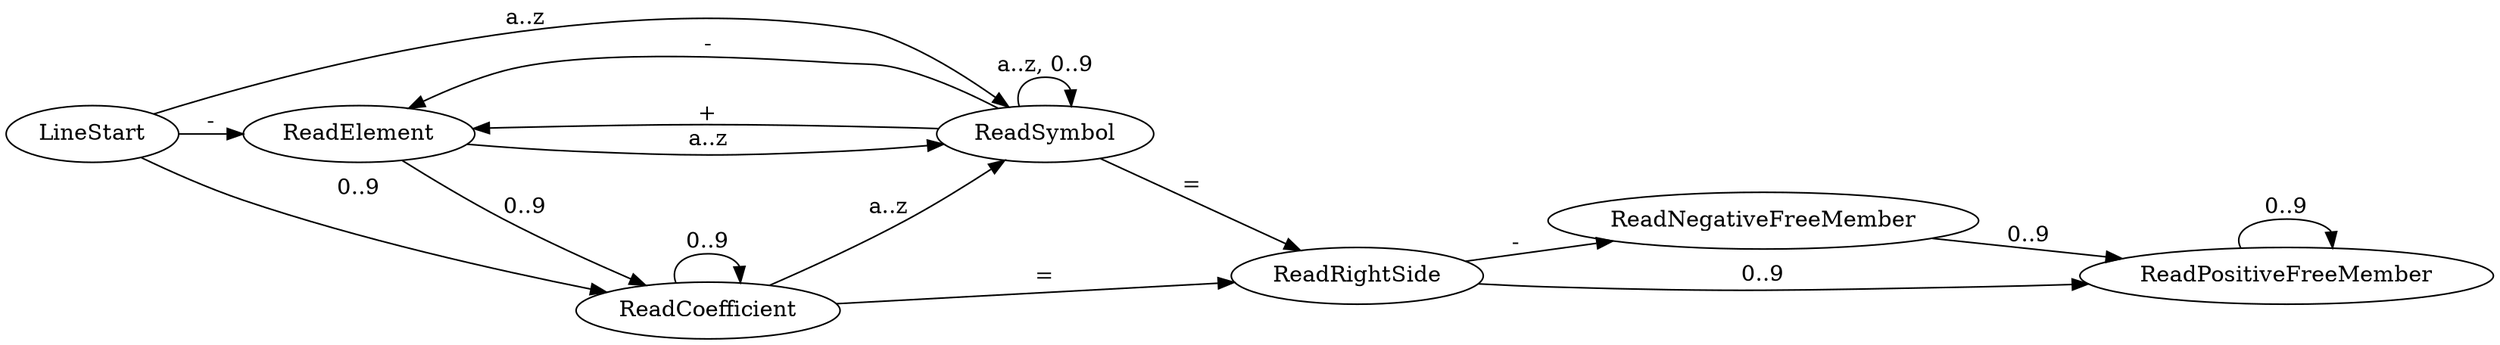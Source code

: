digraph {
  rankdir = "LR";

  LineStart -> ReadElement [label = "-"];
  LineStart -> ReadCoefficient [label = "0..9"];
  LineStart -> ReadSymbol [label = "a..z"];
  ReadElement -> ReadCoefficient [label = "0..9"];
  ReadElement -> ReadSymbol [label = "a..z"];
  ReadCoefficient -> ReadCoefficient [label = "0..9"];
  ReadCoefficient -> ReadSymbol [label = "a..z"];
  ReadCoefficient -> ReadRightSide [label = "="];
  ReadSymbol -> ReadElement [label = "-"];
  ReadSymbol -> ReadElement [label = "+"];
  ReadSymbol -> ReadSymbol [label = "a..z, 0..9"];
  ReadSymbol -> ReadRightSide [label = "="];
  ReadRightSide -> ReadNegativeFreeMember [label = "-"];
  ReadRightSide -> ReadPositiveFreeMember [label = "0..9"];
  ReadNegativeFreeMember -> ReadPositiveFreeMember [label = "0..9"];
  ReadPositiveFreeMember -> ReadPositiveFreeMember [label = "0..9"];
}
